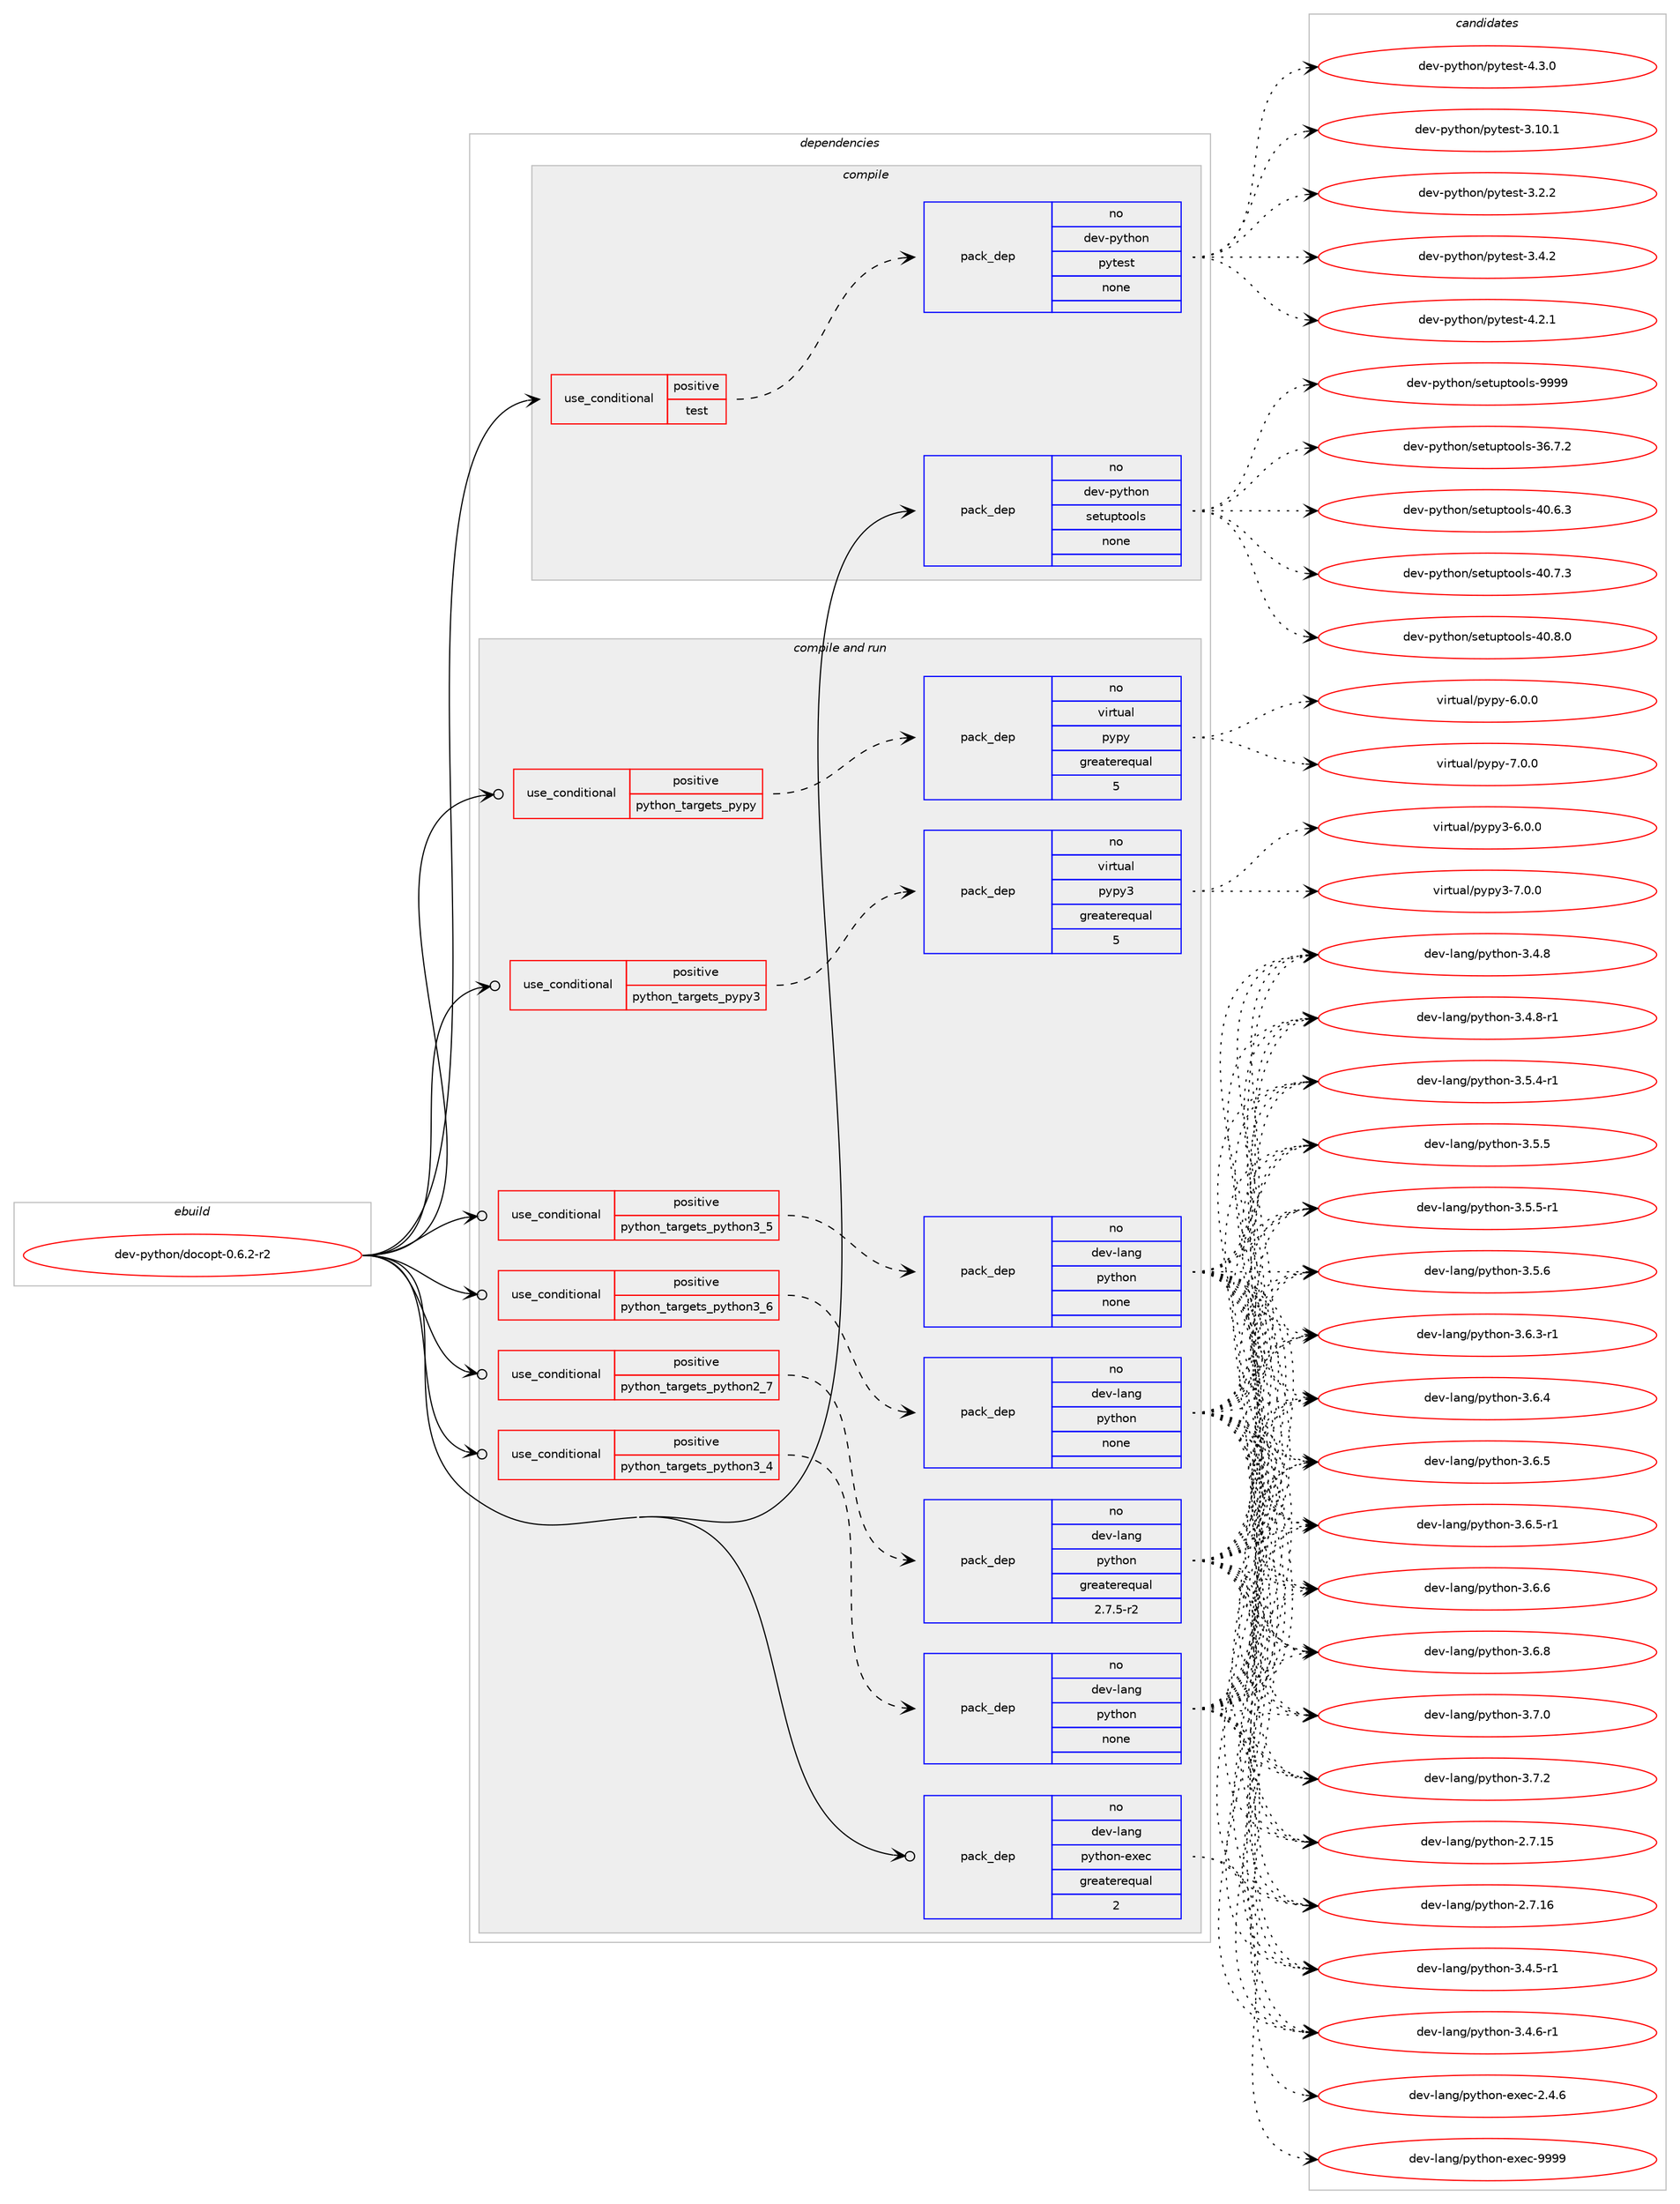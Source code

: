 digraph prolog {

# *************
# Graph options
# *************

newrank=true;
concentrate=true;
compound=true;
graph [rankdir=LR,fontname=Helvetica,fontsize=10,ranksep=1.5];#, ranksep=2.5, nodesep=0.2];
edge  [arrowhead=vee];
node  [fontname=Helvetica,fontsize=10];

# **********
# The ebuild
# **********

subgraph cluster_leftcol {
color=gray;
rank=same;
label=<<i>ebuild</i>>;
id [label="dev-python/docopt-0.6.2-r2", color=red, width=4, href="../dev-python/docopt-0.6.2-r2.svg"];
}

# ****************
# The dependencies
# ****************

subgraph cluster_midcol {
color=gray;
label=<<i>dependencies</i>>;
subgraph cluster_compile {
fillcolor="#eeeeee";
style=filled;
label=<<i>compile</i>>;
subgraph cond373583 {
dependency1406932 [label=<<TABLE BORDER="0" CELLBORDER="1" CELLSPACING="0" CELLPADDING="4"><TR><TD ROWSPAN="3" CELLPADDING="10">use_conditional</TD></TR><TR><TD>positive</TD></TR><TR><TD>test</TD></TR></TABLE>>, shape=none, color=red];
subgraph pack1010093 {
dependency1406933 [label=<<TABLE BORDER="0" CELLBORDER="1" CELLSPACING="0" CELLPADDING="4" WIDTH="220"><TR><TD ROWSPAN="6" CELLPADDING="30">pack_dep</TD></TR><TR><TD WIDTH="110">no</TD></TR><TR><TD>dev-python</TD></TR><TR><TD>pytest</TD></TR><TR><TD>none</TD></TR><TR><TD></TD></TR></TABLE>>, shape=none, color=blue];
}
dependency1406932:e -> dependency1406933:w [weight=20,style="dashed",arrowhead="vee"];
}
id:e -> dependency1406932:w [weight=20,style="solid",arrowhead="vee"];
subgraph pack1010094 {
dependency1406934 [label=<<TABLE BORDER="0" CELLBORDER="1" CELLSPACING="0" CELLPADDING="4" WIDTH="220"><TR><TD ROWSPAN="6" CELLPADDING="30">pack_dep</TD></TR><TR><TD WIDTH="110">no</TD></TR><TR><TD>dev-python</TD></TR><TR><TD>setuptools</TD></TR><TR><TD>none</TD></TR><TR><TD></TD></TR></TABLE>>, shape=none, color=blue];
}
id:e -> dependency1406934:w [weight=20,style="solid",arrowhead="vee"];
}
subgraph cluster_compileandrun {
fillcolor="#eeeeee";
style=filled;
label=<<i>compile and run</i>>;
subgraph cond373584 {
dependency1406935 [label=<<TABLE BORDER="0" CELLBORDER="1" CELLSPACING="0" CELLPADDING="4"><TR><TD ROWSPAN="3" CELLPADDING="10">use_conditional</TD></TR><TR><TD>positive</TD></TR><TR><TD>python_targets_pypy</TD></TR></TABLE>>, shape=none, color=red];
subgraph pack1010095 {
dependency1406936 [label=<<TABLE BORDER="0" CELLBORDER="1" CELLSPACING="0" CELLPADDING="4" WIDTH="220"><TR><TD ROWSPAN="6" CELLPADDING="30">pack_dep</TD></TR><TR><TD WIDTH="110">no</TD></TR><TR><TD>virtual</TD></TR><TR><TD>pypy</TD></TR><TR><TD>greaterequal</TD></TR><TR><TD>5</TD></TR></TABLE>>, shape=none, color=blue];
}
dependency1406935:e -> dependency1406936:w [weight=20,style="dashed",arrowhead="vee"];
}
id:e -> dependency1406935:w [weight=20,style="solid",arrowhead="odotvee"];
subgraph cond373585 {
dependency1406937 [label=<<TABLE BORDER="0" CELLBORDER="1" CELLSPACING="0" CELLPADDING="4"><TR><TD ROWSPAN="3" CELLPADDING="10">use_conditional</TD></TR><TR><TD>positive</TD></TR><TR><TD>python_targets_pypy3</TD></TR></TABLE>>, shape=none, color=red];
subgraph pack1010096 {
dependency1406938 [label=<<TABLE BORDER="0" CELLBORDER="1" CELLSPACING="0" CELLPADDING="4" WIDTH="220"><TR><TD ROWSPAN="6" CELLPADDING="30">pack_dep</TD></TR><TR><TD WIDTH="110">no</TD></TR><TR><TD>virtual</TD></TR><TR><TD>pypy3</TD></TR><TR><TD>greaterequal</TD></TR><TR><TD>5</TD></TR></TABLE>>, shape=none, color=blue];
}
dependency1406937:e -> dependency1406938:w [weight=20,style="dashed",arrowhead="vee"];
}
id:e -> dependency1406937:w [weight=20,style="solid",arrowhead="odotvee"];
subgraph cond373586 {
dependency1406939 [label=<<TABLE BORDER="0" CELLBORDER="1" CELLSPACING="0" CELLPADDING="4"><TR><TD ROWSPAN="3" CELLPADDING="10">use_conditional</TD></TR><TR><TD>positive</TD></TR><TR><TD>python_targets_python2_7</TD></TR></TABLE>>, shape=none, color=red];
subgraph pack1010097 {
dependency1406940 [label=<<TABLE BORDER="0" CELLBORDER="1" CELLSPACING="0" CELLPADDING="4" WIDTH="220"><TR><TD ROWSPAN="6" CELLPADDING="30">pack_dep</TD></TR><TR><TD WIDTH="110">no</TD></TR><TR><TD>dev-lang</TD></TR><TR><TD>python</TD></TR><TR><TD>greaterequal</TD></TR><TR><TD>2.7.5-r2</TD></TR></TABLE>>, shape=none, color=blue];
}
dependency1406939:e -> dependency1406940:w [weight=20,style="dashed",arrowhead="vee"];
}
id:e -> dependency1406939:w [weight=20,style="solid",arrowhead="odotvee"];
subgraph cond373587 {
dependency1406941 [label=<<TABLE BORDER="0" CELLBORDER="1" CELLSPACING="0" CELLPADDING="4"><TR><TD ROWSPAN="3" CELLPADDING="10">use_conditional</TD></TR><TR><TD>positive</TD></TR><TR><TD>python_targets_python3_4</TD></TR></TABLE>>, shape=none, color=red];
subgraph pack1010098 {
dependency1406942 [label=<<TABLE BORDER="0" CELLBORDER="1" CELLSPACING="0" CELLPADDING="4" WIDTH="220"><TR><TD ROWSPAN="6" CELLPADDING="30">pack_dep</TD></TR><TR><TD WIDTH="110">no</TD></TR><TR><TD>dev-lang</TD></TR><TR><TD>python</TD></TR><TR><TD>none</TD></TR><TR><TD></TD></TR></TABLE>>, shape=none, color=blue];
}
dependency1406941:e -> dependency1406942:w [weight=20,style="dashed",arrowhead="vee"];
}
id:e -> dependency1406941:w [weight=20,style="solid",arrowhead="odotvee"];
subgraph cond373588 {
dependency1406943 [label=<<TABLE BORDER="0" CELLBORDER="1" CELLSPACING="0" CELLPADDING="4"><TR><TD ROWSPAN="3" CELLPADDING="10">use_conditional</TD></TR><TR><TD>positive</TD></TR><TR><TD>python_targets_python3_5</TD></TR></TABLE>>, shape=none, color=red];
subgraph pack1010099 {
dependency1406944 [label=<<TABLE BORDER="0" CELLBORDER="1" CELLSPACING="0" CELLPADDING="4" WIDTH="220"><TR><TD ROWSPAN="6" CELLPADDING="30">pack_dep</TD></TR><TR><TD WIDTH="110">no</TD></TR><TR><TD>dev-lang</TD></TR><TR><TD>python</TD></TR><TR><TD>none</TD></TR><TR><TD></TD></TR></TABLE>>, shape=none, color=blue];
}
dependency1406943:e -> dependency1406944:w [weight=20,style="dashed",arrowhead="vee"];
}
id:e -> dependency1406943:w [weight=20,style="solid",arrowhead="odotvee"];
subgraph cond373589 {
dependency1406945 [label=<<TABLE BORDER="0" CELLBORDER="1" CELLSPACING="0" CELLPADDING="4"><TR><TD ROWSPAN="3" CELLPADDING="10">use_conditional</TD></TR><TR><TD>positive</TD></TR><TR><TD>python_targets_python3_6</TD></TR></TABLE>>, shape=none, color=red];
subgraph pack1010100 {
dependency1406946 [label=<<TABLE BORDER="0" CELLBORDER="1" CELLSPACING="0" CELLPADDING="4" WIDTH="220"><TR><TD ROWSPAN="6" CELLPADDING="30">pack_dep</TD></TR><TR><TD WIDTH="110">no</TD></TR><TR><TD>dev-lang</TD></TR><TR><TD>python</TD></TR><TR><TD>none</TD></TR><TR><TD></TD></TR></TABLE>>, shape=none, color=blue];
}
dependency1406945:e -> dependency1406946:w [weight=20,style="dashed",arrowhead="vee"];
}
id:e -> dependency1406945:w [weight=20,style="solid",arrowhead="odotvee"];
subgraph pack1010101 {
dependency1406947 [label=<<TABLE BORDER="0" CELLBORDER="1" CELLSPACING="0" CELLPADDING="4" WIDTH="220"><TR><TD ROWSPAN="6" CELLPADDING="30">pack_dep</TD></TR><TR><TD WIDTH="110">no</TD></TR><TR><TD>dev-lang</TD></TR><TR><TD>python-exec</TD></TR><TR><TD>greaterequal</TD></TR><TR><TD>2</TD></TR></TABLE>>, shape=none, color=blue];
}
id:e -> dependency1406947:w [weight=20,style="solid",arrowhead="odotvee"];
}
subgraph cluster_run {
fillcolor="#eeeeee";
style=filled;
label=<<i>run</i>>;
}
}

# **************
# The candidates
# **************

subgraph cluster_choices {
rank=same;
color=gray;
label=<<i>candidates</i>>;

subgraph choice1010093 {
color=black;
nodesep=1;
choice100101118451121211161041111104711212111610111511645514649484649 [label="dev-python/pytest-3.10.1", color=red, width=4,href="../dev-python/pytest-3.10.1.svg"];
choice1001011184511212111610411111047112121116101115116455146504650 [label="dev-python/pytest-3.2.2", color=red, width=4,href="../dev-python/pytest-3.2.2.svg"];
choice1001011184511212111610411111047112121116101115116455146524650 [label="dev-python/pytest-3.4.2", color=red, width=4,href="../dev-python/pytest-3.4.2.svg"];
choice1001011184511212111610411111047112121116101115116455246504649 [label="dev-python/pytest-4.2.1", color=red, width=4,href="../dev-python/pytest-4.2.1.svg"];
choice1001011184511212111610411111047112121116101115116455246514648 [label="dev-python/pytest-4.3.0", color=red, width=4,href="../dev-python/pytest-4.3.0.svg"];
dependency1406933:e -> choice100101118451121211161041111104711212111610111511645514649484649:w [style=dotted,weight="100"];
dependency1406933:e -> choice1001011184511212111610411111047112121116101115116455146504650:w [style=dotted,weight="100"];
dependency1406933:e -> choice1001011184511212111610411111047112121116101115116455146524650:w [style=dotted,weight="100"];
dependency1406933:e -> choice1001011184511212111610411111047112121116101115116455246504649:w [style=dotted,weight="100"];
dependency1406933:e -> choice1001011184511212111610411111047112121116101115116455246514648:w [style=dotted,weight="100"];
}
subgraph choice1010094 {
color=black;
nodesep=1;
choice100101118451121211161041111104711510111611711211611111110811545515446554650 [label="dev-python/setuptools-36.7.2", color=red, width=4,href="../dev-python/setuptools-36.7.2.svg"];
choice100101118451121211161041111104711510111611711211611111110811545524846544651 [label="dev-python/setuptools-40.6.3", color=red, width=4,href="../dev-python/setuptools-40.6.3.svg"];
choice100101118451121211161041111104711510111611711211611111110811545524846554651 [label="dev-python/setuptools-40.7.3", color=red, width=4,href="../dev-python/setuptools-40.7.3.svg"];
choice100101118451121211161041111104711510111611711211611111110811545524846564648 [label="dev-python/setuptools-40.8.0", color=red, width=4,href="../dev-python/setuptools-40.8.0.svg"];
choice10010111845112121116104111110471151011161171121161111111081154557575757 [label="dev-python/setuptools-9999", color=red, width=4,href="../dev-python/setuptools-9999.svg"];
dependency1406934:e -> choice100101118451121211161041111104711510111611711211611111110811545515446554650:w [style=dotted,weight="100"];
dependency1406934:e -> choice100101118451121211161041111104711510111611711211611111110811545524846544651:w [style=dotted,weight="100"];
dependency1406934:e -> choice100101118451121211161041111104711510111611711211611111110811545524846554651:w [style=dotted,weight="100"];
dependency1406934:e -> choice100101118451121211161041111104711510111611711211611111110811545524846564648:w [style=dotted,weight="100"];
dependency1406934:e -> choice10010111845112121116104111110471151011161171121161111111081154557575757:w [style=dotted,weight="100"];
}
subgraph choice1010095 {
color=black;
nodesep=1;
choice1181051141161179710847112121112121455446484648 [label="virtual/pypy-6.0.0", color=red, width=4,href="../virtual/pypy-6.0.0.svg"];
choice1181051141161179710847112121112121455546484648 [label="virtual/pypy-7.0.0", color=red, width=4,href="../virtual/pypy-7.0.0.svg"];
dependency1406936:e -> choice1181051141161179710847112121112121455446484648:w [style=dotted,weight="100"];
dependency1406936:e -> choice1181051141161179710847112121112121455546484648:w [style=dotted,weight="100"];
}
subgraph choice1010096 {
color=black;
nodesep=1;
choice118105114116117971084711212111212151455446484648 [label="virtual/pypy3-6.0.0", color=red, width=4,href="../virtual/pypy3-6.0.0.svg"];
choice118105114116117971084711212111212151455546484648 [label="virtual/pypy3-7.0.0", color=red, width=4,href="../virtual/pypy3-7.0.0.svg"];
dependency1406938:e -> choice118105114116117971084711212111212151455446484648:w [style=dotted,weight="100"];
dependency1406938:e -> choice118105114116117971084711212111212151455546484648:w [style=dotted,weight="100"];
}
subgraph choice1010097 {
color=black;
nodesep=1;
choice10010111845108971101034711212111610411111045504655464953 [label="dev-lang/python-2.7.15", color=red, width=4,href="../dev-lang/python-2.7.15.svg"];
choice10010111845108971101034711212111610411111045504655464954 [label="dev-lang/python-2.7.16", color=red, width=4,href="../dev-lang/python-2.7.16.svg"];
choice1001011184510897110103471121211161041111104551465246534511449 [label="dev-lang/python-3.4.5-r1", color=red, width=4,href="../dev-lang/python-3.4.5-r1.svg"];
choice1001011184510897110103471121211161041111104551465246544511449 [label="dev-lang/python-3.4.6-r1", color=red, width=4,href="../dev-lang/python-3.4.6-r1.svg"];
choice100101118451089711010347112121116104111110455146524656 [label="dev-lang/python-3.4.8", color=red, width=4,href="../dev-lang/python-3.4.8.svg"];
choice1001011184510897110103471121211161041111104551465246564511449 [label="dev-lang/python-3.4.8-r1", color=red, width=4,href="../dev-lang/python-3.4.8-r1.svg"];
choice1001011184510897110103471121211161041111104551465346524511449 [label="dev-lang/python-3.5.4-r1", color=red, width=4,href="../dev-lang/python-3.5.4-r1.svg"];
choice100101118451089711010347112121116104111110455146534653 [label="dev-lang/python-3.5.5", color=red, width=4,href="../dev-lang/python-3.5.5.svg"];
choice1001011184510897110103471121211161041111104551465346534511449 [label="dev-lang/python-3.5.5-r1", color=red, width=4,href="../dev-lang/python-3.5.5-r1.svg"];
choice100101118451089711010347112121116104111110455146534654 [label="dev-lang/python-3.5.6", color=red, width=4,href="../dev-lang/python-3.5.6.svg"];
choice1001011184510897110103471121211161041111104551465446514511449 [label="dev-lang/python-3.6.3-r1", color=red, width=4,href="../dev-lang/python-3.6.3-r1.svg"];
choice100101118451089711010347112121116104111110455146544652 [label="dev-lang/python-3.6.4", color=red, width=4,href="../dev-lang/python-3.6.4.svg"];
choice100101118451089711010347112121116104111110455146544653 [label="dev-lang/python-3.6.5", color=red, width=4,href="../dev-lang/python-3.6.5.svg"];
choice1001011184510897110103471121211161041111104551465446534511449 [label="dev-lang/python-3.6.5-r1", color=red, width=4,href="../dev-lang/python-3.6.5-r1.svg"];
choice100101118451089711010347112121116104111110455146544654 [label="dev-lang/python-3.6.6", color=red, width=4,href="../dev-lang/python-3.6.6.svg"];
choice100101118451089711010347112121116104111110455146544656 [label="dev-lang/python-3.6.8", color=red, width=4,href="../dev-lang/python-3.6.8.svg"];
choice100101118451089711010347112121116104111110455146554648 [label="dev-lang/python-3.7.0", color=red, width=4,href="../dev-lang/python-3.7.0.svg"];
choice100101118451089711010347112121116104111110455146554650 [label="dev-lang/python-3.7.2", color=red, width=4,href="../dev-lang/python-3.7.2.svg"];
dependency1406940:e -> choice10010111845108971101034711212111610411111045504655464953:w [style=dotted,weight="100"];
dependency1406940:e -> choice10010111845108971101034711212111610411111045504655464954:w [style=dotted,weight="100"];
dependency1406940:e -> choice1001011184510897110103471121211161041111104551465246534511449:w [style=dotted,weight="100"];
dependency1406940:e -> choice1001011184510897110103471121211161041111104551465246544511449:w [style=dotted,weight="100"];
dependency1406940:e -> choice100101118451089711010347112121116104111110455146524656:w [style=dotted,weight="100"];
dependency1406940:e -> choice1001011184510897110103471121211161041111104551465246564511449:w [style=dotted,weight="100"];
dependency1406940:e -> choice1001011184510897110103471121211161041111104551465346524511449:w [style=dotted,weight="100"];
dependency1406940:e -> choice100101118451089711010347112121116104111110455146534653:w [style=dotted,weight="100"];
dependency1406940:e -> choice1001011184510897110103471121211161041111104551465346534511449:w [style=dotted,weight="100"];
dependency1406940:e -> choice100101118451089711010347112121116104111110455146534654:w [style=dotted,weight="100"];
dependency1406940:e -> choice1001011184510897110103471121211161041111104551465446514511449:w [style=dotted,weight="100"];
dependency1406940:e -> choice100101118451089711010347112121116104111110455146544652:w [style=dotted,weight="100"];
dependency1406940:e -> choice100101118451089711010347112121116104111110455146544653:w [style=dotted,weight="100"];
dependency1406940:e -> choice1001011184510897110103471121211161041111104551465446534511449:w [style=dotted,weight="100"];
dependency1406940:e -> choice100101118451089711010347112121116104111110455146544654:w [style=dotted,weight="100"];
dependency1406940:e -> choice100101118451089711010347112121116104111110455146544656:w [style=dotted,weight="100"];
dependency1406940:e -> choice100101118451089711010347112121116104111110455146554648:w [style=dotted,weight="100"];
dependency1406940:e -> choice100101118451089711010347112121116104111110455146554650:w [style=dotted,weight="100"];
}
subgraph choice1010098 {
color=black;
nodesep=1;
choice10010111845108971101034711212111610411111045504655464953 [label="dev-lang/python-2.7.15", color=red, width=4,href="../dev-lang/python-2.7.15.svg"];
choice10010111845108971101034711212111610411111045504655464954 [label="dev-lang/python-2.7.16", color=red, width=4,href="../dev-lang/python-2.7.16.svg"];
choice1001011184510897110103471121211161041111104551465246534511449 [label="dev-lang/python-3.4.5-r1", color=red, width=4,href="../dev-lang/python-3.4.5-r1.svg"];
choice1001011184510897110103471121211161041111104551465246544511449 [label="dev-lang/python-3.4.6-r1", color=red, width=4,href="../dev-lang/python-3.4.6-r1.svg"];
choice100101118451089711010347112121116104111110455146524656 [label="dev-lang/python-3.4.8", color=red, width=4,href="../dev-lang/python-3.4.8.svg"];
choice1001011184510897110103471121211161041111104551465246564511449 [label="dev-lang/python-3.4.8-r1", color=red, width=4,href="../dev-lang/python-3.4.8-r1.svg"];
choice1001011184510897110103471121211161041111104551465346524511449 [label="dev-lang/python-3.5.4-r1", color=red, width=4,href="../dev-lang/python-3.5.4-r1.svg"];
choice100101118451089711010347112121116104111110455146534653 [label="dev-lang/python-3.5.5", color=red, width=4,href="../dev-lang/python-3.5.5.svg"];
choice1001011184510897110103471121211161041111104551465346534511449 [label="dev-lang/python-3.5.5-r1", color=red, width=4,href="../dev-lang/python-3.5.5-r1.svg"];
choice100101118451089711010347112121116104111110455146534654 [label="dev-lang/python-3.5.6", color=red, width=4,href="../dev-lang/python-3.5.6.svg"];
choice1001011184510897110103471121211161041111104551465446514511449 [label="dev-lang/python-3.6.3-r1", color=red, width=4,href="../dev-lang/python-3.6.3-r1.svg"];
choice100101118451089711010347112121116104111110455146544652 [label="dev-lang/python-3.6.4", color=red, width=4,href="../dev-lang/python-3.6.4.svg"];
choice100101118451089711010347112121116104111110455146544653 [label="dev-lang/python-3.6.5", color=red, width=4,href="../dev-lang/python-3.6.5.svg"];
choice1001011184510897110103471121211161041111104551465446534511449 [label="dev-lang/python-3.6.5-r1", color=red, width=4,href="../dev-lang/python-3.6.5-r1.svg"];
choice100101118451089711010347112121116104111110455146544654 [label="dev-lang/python-3.6.6", color=red, width=4,href="../dev-lang/python-3.6.6.svg"];
choice100101118451089711010347112121116104111110455146544656 [label="dev-lang/python-3.6.8", color=red, width=4,href="../dev-lang/python-3.6.8.svg"];
choice100101118451089711010347112121116104111110455146554648 [label="dev-lang/python-3.7.0", color=red, width=4,href="../dev-lang/python-3.7.0.svg"];
choice100101118451089711010347112121116104111110455146554650 [label="dev-lang/python-3.7.2", color=red, width=4,href="../dev-lang/python-3.7.2.svg"];
dependency1406942:e -> choice10010111845108971101034711212111610411111045504655464953:w [style=dotted,weight="100"];
dependency1406942:e -> choice10010111845108971101034711212111610411111045504655464954:w [style=dotted,weight="100"];
dependency1406942:e -> choice1001011184510897110103471121211161041111104551465246534511449:w [style=dotted,weight="100"];
dependency1406942:e -> choice1001011184510897110103471121211161041111104551465246544511449:w [style=dotted,weight="100"];
dependency1406942:e -> choice100101118451089711010347112121116104111110455146524656:w [style=dotted,weight="100"];
dependency1406942:e -> choice1001011184510897110103471121211161041111104551465246564511449:w [style=dotted,weight="100"];
dependency1406942:e -> choice1001011184510897110103471121211161041111104551465346524511449:w [style=dotted,weight="100"];
dependency1406942:e -> choice100101118451089711010347112121116104111110455146534653:w [style=dotted,weight="100"];
dependency1406942:e -> choice1001011184510897110103471121211161041111104551465346534511449:w [style=dotted,weight="100"];
dependency1406942:e -> choice100101118451089711010347112121116104111110455146534654:w [style=dotted,weight="100"];
dependency1406942:e -> choice1001011184510897110103471121211161041111104551465446514511449:w [style=dotted,weight="100"];
dependency1406942:e -> choice100101118451089711010347112121116104111110455146544652:w [style=dotted,weight="100"];
dependency1406942:e -> choice100101118451089711010347112121116104111110455146544653:w [style=dotted,weight="100"];
dependency1406942:e -> choice1001011184510897110103471121211161041111104551465446534511449:w [style=dotted,weight="100"];
dependency1406942:e -> choice100101118451089711010347112121116104111110455146544654:w [style=dotted,weight="100"];
dependency1406942:e -> choice100101118451089711010347112121116104111110455146544656:w [style=dotted,weight="100"];
dependency1406942:e -> choice100101118451089711010347112121116104111110455146554648:w [style=dotted,weight="100"];
dependency1406942:e -> choice100101118451089711010347112121116104111110455146554650:w [style=dotted,weight="100"];
}
subgraph choice1010099 {
color=black;
nodesep=1;
choice10010111845108971101034711212111610411111045504655464953 [label="dev-lang/python-2.7.15", color=red, width=4,href="../dev-lang/python-2.7.15.svg"];
choice10010111845108971101034711212111610411111045504655464954 [label="dev-lang/python-2.7.16", color=red, width=4,href="../dev-lang/python-2.7.16.svg"];
choice1001011184510897110103471121211161041111104551465246534511449 [label="dev-lang/python-3.4.5-r1", color=red, width=4,href="../dev-lang/python-3.4.5-r1.svg"];
choice1001011184510897110103471121211161041111104551465246544511449 [label="dev-lang/python-3.4.6-r1", color=red, width=4,href="../dev-lang/python-3.4.6-r1.svg"];
choice100101118451089711010347112121116104111110455146524656 [label="dev-lang/python-3.4.8", color=red, width=4,href="../dev-lang/python-3.4.8.svg"];
choice1001011184510897110103471121211161041111104551465246564511449 [label="dev-lang/python-3.4.8-r1", color=red, width=4,href="../dev-lang/python-3.4.8-r1.svg"];
choice1001011184510897110103471121211161041111104551465346524511449 [label="dev-lang/python-3.5.4-r1", color=red, width=4,href="../dev-lang/python-3.5.4-r1.svg"];
choice100101118451089711010347112121116104111110455146534653 [label="dev-lang/python-3.5.5", color=red, width=4,href="../dev-lang/python-3.5.5.svg"];
choice1001011184510897110103471121211161041111104551465346534511449 [label="dev-lang/python-3.5.5-r1", color=red, width=4,href="../dev-lang/python-3.5.5-r1.svg"];
choice100101118451089711010347112121116104111110455146534654 [label="dev-lang/python-3.5.6", color=red, width=4,href="../dev-lang/python-3.5.6.svg"];
choice1001011184510897110103471121211161041111104551465446514511449 [label="dev-lang/python-3.6.3-r1", color=red, width=4,href="../dev-lang/python-3.6.3-r1.svg"];
choice100101118451089711010347112121116104111110455146544652 [label="dev-lang/python-3.6.4", color=red, width=4,href="../dev-lang/python-3.6.4.svg"];
choice100101118451089711010347112121116104111110455146544653 [label="dev-lang/python-3.6.5", color=red, width=4,href="../dev-lang/python-3.6.5.svg"];
choice1001011184510897110103471121211161041111104551465446534511449 [label="dev-lang/python-3.6.5-r1", color=red, width=4,href="../dev-lang/python-3.6.5-r1.svg"];
choice100101118451089711010347112121116104111110455146544654 [label="dev-lang/python-3.6.6", color=red, width=4,href="../dev-lang/python-3.6.6.svg"];
choice100101118451089711010347112121116104111110455146544656 [label="dev-lang/python-3.6.8", color=red, width=4,href="../dev-lang/python-3.6.8.svg"];
choice100101118451089711010347112121116104111110455146554648 [label="dev-lang/python-3.7.0", color=red, width=4,href="../dev-lang/python-3.7.0.svg"];
choice100101118451089711010347112121116104111110455146554650 [label="dev-lang/python-3.7.2", color=red, width=4,href="../dev-lang/python-3.7.2.svg"];
dependency1406944:e -> choice10010111845108971101034711212111610411111045504655464953:w [style=dotted,weight="100"];
dependency1406944:e -> choice10010111845108971101034711212111610411111045504655464954:w [style=dotted,weight="100"];
dependency1406944:e -> choice1001011184510897110103471121211161041111104551465246534511449:w [style=dotted,weight="100"];
dependency1406944:e -> choice1001011184510897110103471121211161041111104551465246544511449:w [style=dotted,weight="100"];
dependency1406944:e -> choice100101118451089711010347112121116104111110455146524656:w [style=dotted,weight="100"];
dependency1406944:e -> choice1001011184510897110103471121211161041111104551465246564511449:w [style=dotted,weight="100"];
dependency1406944:e -> choice1001011184510897110103471121211161041111104551465346524511449:w [style=dotted,weight="100"];
dependency1406944:e -> choice100101118451089711010347112121116104111110455146534653:w [style=dotted,weight="100"];
dependency1406944:e -> choice1001011184510897110103471121211161041111104551465346534511449:w [style=dotted,weight="100"];
dependency1406944:e -> choice100101118451089711010347112121116104111110455146534654:w [style=dotted,weight="100"];
dependency1406944:e -> choice1001011184510897110103471121211161041111104551465446514511449:w [style=dotted,weight="100"];
dependency1406944:e -> choice100101118451089711010347112121116104111110455146544652:w [style=dotted,weight="100"];
dependency1406944:e -> choice100101118451089711010347112121116104111110455146544653:w [style=dotted,weight="100"];
dependency1406944:e -> choice1001011184510897110103471121211161041111104551465446534511449:w [style=dotted,weight="100"];
dependency1406944:e -> choice100101118451089711010347112121116104111110455146544654:w [style=dotted,weight="100"];
dependency1406944:e -> choice100101118451089711010347112121116104111110455146544656:w [style=dotted,weight="100"];
dependency1406944:e -> choice100101118451089711010347112121116104111110455146554648:w [style=dotted,weight="100"];
dependency1406944:e -> choice100101118451089711010347112121116104111110455146554650:w [style=dotted,weight="100"];
}
subgraph choice1010100 {
color=black;
nodesep=1;
choice10010111845108971101034711212111610411111045504655464953 [label="dev-lang/python-2.7.15", color=red, width=4,href="../dev-lang/python-2.7.15.svg"];
choice10010111845108971101034711212111610411111045504655464954 [label="dev-lang/python-2.7.16", color=red, width=4,href="../dev-lang/python-2.7.16.svg"];
choice1001011184510897110103471121211161041111104551465246534511449 [label="dev-lang/python-3.4.5-r1", color=red, width=4,href="../dev-lang/python-3.4.5-r1.svg"];
choice1001011184510897110103471121211161041111104551465246544511449 [label="dev-lang/python-3.4.6-r1", color=red, width=4,href="../dev-lang/python-3.4.6-r1.svg"];
choice100101118451089711010347112121116104111110455146524656 [label="dev-lang/python-3.4.8", color=red, width=4,href="../dev-lang/python-3.4.8.svg"];
choice1001011184510897110103471121211161041111104551465246564511449 [label="dev-lang/python-3.4.8-r1", color=red, width=4,href="../dev-lang/python-3.4.8-r1.svg"];
choice1001011184510897110103471121211161041111104551465346524511449 [label="dev-lang/python-3.5.4-r1", color=red, width=4,href="../dev-lang/python-3.5.4-r1.svg"];
choice100101118451089711010347112121116104111110455146534653 [label="dev-lang/python-3.5.5", color=red, width=4,href="../dev-lang/python-3.5.5.svg"];
choice1001011184510897110103471121211161041111104551465346534511449 [label="dev-lang/python-3.5.5-r1", color=red, width=4,href="../dev-lang/python-3.5.5-r1.svg"];
choice100101118451089711010347112121116104111110455146534654 [label="dev-lang/python-3.5.6", color=red, width=4,href="../dev-lang/python-3.5.6.svg"];
choice1001011184510897110103471121211161041111104551465446514511449 [label="dev-lang/python-3.6.3-r1", color=red, width=4,href="../dev-lang/python-3.6.3-r1.svg"];
choice100101118451089711010347112121116104111110455146544652 [label="dev-lang/python-3.6.4", color=red, width=4,href="../dev-lang/python-3.6.4.svg"];
choice100101118451089711010347112121116104111110455146544653 [label="dev-lang/python-3.6.5", color=red, width=4,href="../dev-lang/python-3.6.5.svg"];
choice1001011184510897110103471121211161041111104551465446534511449 [label="dev-lang/python-3.6.5-r1", color=red, width=4,href="../dev-lang/python-3.6.5-r1.svg"];
choice100101118451089711010347112121116104111110455146544654 [label="dev-lang/python-3.6.6", color=red, width=4,href="../dev-lang/python-3.6.6.svg"];
choice100101118451089711010347112121116104111110455146544656 [label="dev-lang/python-3.6.8", color=red, width=4,href="../dev-lang/python-3.6.8.svg"];
choice100101118451089711010347112121116104111110455146554648 [label="dev-lang/python-3.7.0", color=red, width=4,href="../dev-lang/python-3.7.0.svg"];
choice100101118451089711010347112121116104111110455146554650 [label="dev-lang/python-3.7.2", color=red, width=4,href="../dev-lang/python-3.7.2.svg"];
dependency1406946:e -> choice10010111845108971101034711212111610411111045504655464953:w [style=dotted,weight="100"];
dependency1406946:e -> choice10010111845108971101034711212111610411111045504655464954:w [style=dotted,weight="100"];
dependency1406946:e -> choice1001011184510897110103471121211161041111104551465246534511449:w [style=dotted,weight="100"];
dependency1406946:e -> choice1001011184510897110103471121211161041111104551465246544511449:w [style=dotted,weight="100"];
dependency1406946:e -> choice100101118451089711010347112121116104111110455146524656:w [style=dotted,weight="100"];
dependency1406946:e -> choice1001011184510897110103471121211161041111104551465246564511449:w [style=dotted,weight="100"];
dependency1406946:e -> choice1001011184510897110103471121211161041111104551465346524511449:w [style=dotted,weight="100"];
dependency1406946:e -> choice100101118451089711010347112121116104111110455146534653:w [style=dotted,weight="100"];
dependency1406946:e -> choice1001011184510897110103471121211161041111104551465346534511449:w [style=dotted,weight="100"];
dependency1406946:e -> choice100101118451089711010347112121116104111110455146534654:w [style=dotted,weight="100"];
dependency1406946:e -> choice1001011184510897110103471121211161041111104551465446514511449:w [style=dotted,weight="100"];
dependency1406946:e -> choice100101118451089711010347112121116104111110455146544652:w [style=dotted,weight="100"];
dependency1406946:e -> choice100101118451089711010347112121116104111110455146544653:w [style=dotted,weight="100"];
dependency1406946:e -> choice1001011184510897110103471121211161041111104551465446534511449:w [style=dotted,weight="100"];
dependency1406946:e -> choice100101118451089711010347112121116104111110455146544654:w [style=dotted,weight="100"];
dependency1406946:e -> choice100101118451089711010347112121116104111110455146544656:w [style=dotted,weight="100"];
dependency1406946:e -> choice100101118451089711010347112121116104111110455146554648:w [style=dotted,weight="100"];
dependency1406946:e -> choice100101118451089711010347112121116104111110455146554650:w [style=dotted,weight="100"];
}
subgraph choice1010101 {
color=black;
nodesep=1;
choice1001011184510897110103471121211161041111104510112010199455046524654 [label="dev-lang/python-exec-2.4.6", color=red, width=4,href="../dev-lang/python-exec-2.4.6.svg"];
choice10010111845108971101034711212111610411111045101120101994557575757 [label="dev-lang/python-exec-9999", color=red, width=4,href="../dev-lang/python-exec-9999.svg"];
dependency1406947:e -> choice1001011184510897110103471121211161041111104510112010199455046524654:w [style=dotted,weight="100"];
dependency1406947:e -> choice10010111845108971101034711212111610411111045101120101994557575757:w [style=dotted,weight="100"];
}
}

}
